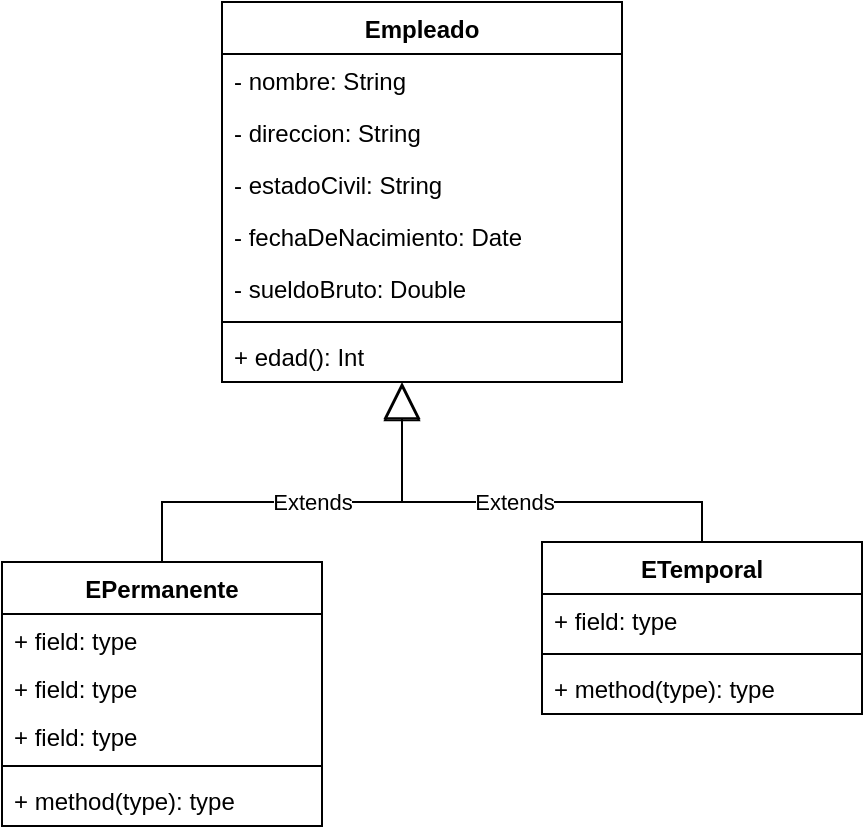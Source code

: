 <mxfile version="26.1.3">
  <diagram name="Página-1" id="hg1Nwzfe8lYlGyLoS-u6">
    <mxGraphModel dx="1986" dy="500" grid="1" gridSize="10" guides="1" tooltips="1" connect="1" arrows="1" fold="1" page="1" pageScale="1" pageWidth="827" pageHeight="1169" math="0" shadow="0">
      <root>
        <mxCell id="0" />
        <mxCell id="1" parent="0" />
        <mxCell id="2A7zQqLkDTp_-7t5lVZq-5" value="Empleado" style="swimlane;fontStyle=1;align=center;verticalAlign=top;childLayout=stackLayout;horizontal=1;startSize=26;horizontalStack=0;resizeParent=1;resizeParentMax=0;resizeLast=0;collapsible=1;marginBottom=0;whiteSpace=wrap;html=1;" vertex="1" parent="1">
          <mxGeometry x="70" y="120" width="200" height="190" as="geometry" />
        </mxCell>
        <mxCell id="2A7zQqLkDTp_-7t5lVZq-6" value="- nombre: String" style="text;strokeColor=none;fillColor=none;align=left;verticalAlign=top;spacingLeft=4;spacingRight=4;overflow=hidden;rotatable=0;points=[[0,0.5],[1,0.5]];portConstraint=eastwest;whiteSpace=wrap;html=1;" vertex="1" parent="2A7zQqLkDTp_-7t5lVZq-5">
          <mxGeometry y="26" width="200" height="26" as="geometry" />
        </mxCell>
        <mxCell id="2A7zQqLkDTp_-7t5lVZq-10" value="- direccion: String" style="text;strokeColor=none;fillColor=none;align=left;verticalAlign=top;spacingLeft=4;spacingRight=4;overflow=hidden;rotatable=0;points=[[0,0.5],[1,0.5]];portConstraint=eastwest;whiteSpace=wrap;html=1;" vertex="1" parent="2A7zQqLkDTp_-7t5lVZq-5">
          <mxGeometry y="52" width="200" height="26" as="geometry" />
        </mxCell>
        <mxCell id="2A7zQqLkDTp_-7t5lVZq-11" value="- estadoCivil: String" style="text;strokeColor=none;fillColor=none;align=left;verticalAlign=top;spacingLeft=4;spacingRight=4;overflow=hidden;rotatable=0;points=[[0,0.5],[1,0.5]];portConstraint=eastwest;whiteSpace=wrap;html=1;" vertex="1" parent="2A7zQqLkDTp_-7t5lVZq-5">
          <mxGeometry y="78" width="200" height="26" as="geometry" />
        </mxCell>
        <mxCell id="2A7zQqLkDTp_-7t5lVZq-12" value="- fechaDeNacimiento: Date" style="text;strokeColor=none;fillColor=none;align=left;verticalAlign=top;spacingLeft=4;spacingRight=4;overflow=hidden;rotatable=0;points=[[0,0.5],[1,0.5]];portConstraint=eastwest;whiteSpace=wrap;html=1;" vertex="1" parent="2A7zQqLkDTp_-7t5lVZq-5">
          <mxGeometry y="104" width="200" height="26" as="geometry" />
        </mxCell>
        <mxCell id="2A7zQqLkDTp_-7t5lVZq-13" value="- sueldoBruto: Double" style="text;strokeColor=none;fillColor=none;align=left;verticalAlign=top;spacingLeft=4;spacingRight=4;overflow=hidden;rotatable=0;points=[[0,0.5],[1,0.5]];portConstraint=eastwest;whiteSpace=wrap;html=1;" vertex="1" parent="2A7zQqLkDTp_-7t5lVZq-5">
          <mxGeometry y="130" width="200" height="26" as="geometry" />
        </mxCell>
        <mxCell id="2A7zQqLkDTp_-7t5lVZq-7" value="" style="line;strokeWidth=1;fillColor=none;align=left;verticalAlign=middle;spacingTop=-1;spacingLeft=3;spacingRight=3;rotatable=0;labelPosition=right;points=[];portConstraint=eastwest;strokeColor=inherit;" vertex="1" parent="2A7zQqLkDTp_-7t5lVZq-5">
          <mxGeometry y="156" width="200" height="8" as="geometry" />
        </mxCell>
        <mxCell id="2A7zQqLkDTp_-7t5lVZq-8" value="+ edad(): Int" style="text;strokeColor=none;fillColor=none;align=left;verticalAlign=top;spacingLeft=4;spacingRight=4;overflow=hidden;rotatable=0;points=[[0,0.5],[1,0.5]];portConstraint=eastwest;whiteSpace=wrap;html=1;" vertex="1" parent="2A7zQqLkDTp_-7t5lVZq-5">
          <mxGeometry y="164" width="200" height="26" as="geometry" />
        </mxCell>
        <mxCell id="2A7zQqLkDTp_-7t5lVZq-18" value="ETemporal" style="swimlane;fontStyle=1;align=center;verticalAlign=top;childLayout=stackLayout;horizontal=1;startSize=26;horizontalStack=0;resizeParent=1;resizeParentMax=0;resizeLast=0;collapsible=1;marginBottom=0;whiteSpace=wrap;html=1;" vertex="1" parent="1">
          <mxGeometry x="230" y="390" width="160" height="86" as="geometry" />
        </mxCell>
        <mxCell id="2A7zQqLkDTp_-7t5lVZq-19" value="+ field: type" style="text;strokeColor=none;fillColor=none;align=left;verticalAlign=top;spacingLeft=4;spacingRight=4;overflow=hidden;rotatable=0;points=[[0,0.5],[1,0.5]];portConstraint=eastwest;whiteSpace=wrap;html=1;" vertex="1" parent="2A7zQqLkDTp_-7t5lVZq-18">
          <mxGeometry y="26" width="160" height="26" as="geometry" />
        </mxCell>
        <mxCell id="2A7zQqLkDTp_-7t5lVZq-20" value="" style="line;strokeWidth=1;fillColor=none;align=left;verticalAlign=middle;spacingTop=-1;spacingLeft=3;spacingRight=3;rotatable=0;labelPosition=right;points=[];portConstraint=eastwest;strokeColor=inherit;" vertex="1" parent="2A7zQqLkDTp_-7t5lVZq-18">
          <mxGeometry y="52" width="160" height="8" as="geometry" />
        </mxCell>
        <mxCell id="2A7zQqLkDTp_-7t5lVZq-21" value="+ method(type): type" style="text;strokeColor=none;fillColor=none;align=left;verticalAlign=top;spacingLeft=4;spacingRight=4;overflow=hidden;rotatable=0;points=[[0,0.5],[1,0.5]];portConstraint=eastwest;whiteSpace=wrap;html=1;" vertex="1" parent="2A7zQqLkDTp_-7t5lVZq-18">
          <mxGeometry y="60" width="160" height="26" as="geometry" />
        </mxCell>
        <mxCell id="2A7zQqLkDTp_-7t5lVZq-22" value="EPermanente" style="swimlane;fontStyle=1;align=center;verticalAlign=top;childLayout=stackLayout;horizontal=1;startSize=26;horizontalStack=0;resizeParent=1;resizeParentMax=0;resizeLast=0;collapsible=1;marginBottom=0;whiteSpace=wrap;html=1;" vertex="1" parent="1">
          <mxGeometry x="-40" y="400" width="160" height="132" as="geometry" />
        </mxCell>
        <mxCell id="2A7zQqLkDTp_-7t5lVZq-23" value="+ field: type" style="text;strokeColor=none;fillColor=none;align=left;verticalAlign=top;spacingLeft=4;spacingRight=4;overflow=hidden;rotatable=0;points=[[0,0.5],[1,0.5]];portConstraint=eastwest;whiteSpace=wrap;html=1;" vertex="1" parent="2A7zQqLkDTp_-7t5lVZq-22">
          <mxGeometry y="26" width="160" height="24" as="geometry" />
        </mxCell>
        <mxCell id="2A7zQqLkDTp_-7t5lVZq-41" value="+ field: type" style="text;strokeColor=none;fillColor=none;align=left;verticalAlign=top;spacingLeft=4;spacingRight=4;overflow=hidden;rotatable=0;points=[[0,0.5],[1,0.5]];portConstraint=eastwest;whiteSpace=wrap;html=1;" vertex="1" parent="2A7zQqLkDTp_-7t5lVZq-22">
          <mxGeometry y="50" width="160" height="24" as="geometry" />
        </mxCell>
        <mxCell id="2A7zQqLkDTp_-7t5lVZq-42" value="+ field: type" style="text;strokeColor=none;fillColor=none;align=left;verticalAlign=top;spacingLeft=4;spacingRight=4;overflow=hidden;rotatable=0;points=[[0,0.5],[1,0.5]];portConstraint=eastwest;whiteSpace=wrap;html=1;" vertex="1" parent="2A7zQqLkDTp_-7t5lVZq-22">
          <mxGeometry y="74" width="160" height="24" as="geometry" />
        </mxCell>
        <mxCell id="2A7zQqLkDTp_-7t5lVZq-24" value="" style="line;strokeWidth=1;fillColor=none;align=left;verticalAlign=middle;spacingTop=-1;spacingLeft=3;spacingRight=3;rotatable=0;labelPosition=right;points=[];portConstraint=eastwest;strokeColor=inherit;" vertex="1" parent="2A7zQqLkDTp_-7t5lVZq-22">
          <mxGeometry y="98" width="160" height="8" as="geometry" />
        </mxCell>
        <mxCell id="2A7zQqLkDTp_-7t5lVZq-25" value="+ method(type): type" style="text;strokeColor=none;fillColor=none;align=left;verticalAlign=top;spacingLeft=4;spacingRight=4;overflow=hidden;rotatable=0;points=[[0,0.5],[1,0.5]];portConstraint=eastwest;whiteSpace=wrap;html=1;" vertex="1" parent="2A7zQqLkDTp_-7t5lVZq-22">
          <mxGeometry y="106" width="160" height="26" as="geometry" />
        </mxCell>
        <mxCell id="2A7zQqLkDTp_-7t5lVZq-28" value="Extends" style="endArrow=block;endSize=16;endFill=0;html=1;rounded=0;exitX=0.5;exitY=0;exitDx=0;exitDy=0;entryX=0.45;entryY=1.038;entryDx=0;entryDy=0;entryPerimeter=0;" edge="1" parent="1" source="2A7zQqLkDTp_-7t5lVZq-18" target="2A7zQqLkDTp_-7t5lVZq-8">
          <mxGeometry width="160" relative="1" as="geometry">
            <mxPoint x="160" y="290" as="sourcePoint" />
            <mxPoint x="320" y="290" as="targetPoint" />
            <Array as="points">
              <mxPoint x="310" y="370" />
              <mxPoint x="160" y="370" />
            </Array>
          </mxGeometry>
        </mxCell>
        <mxCell id="2A7zQqLkDTp_-7t5lVZq-29" value="Extends" style="endArrow=block;endSize=16;endFill=0;html=1;rounded=0;exitX=0.5;exitY=0;exitDx=0;exitDy=0;" edge="1" parent="1" source="2A7zQqLkDTp_-7t5lVZq-22">
          <mxGeometry width="160" relative="1" as="geometry">
            <mxPoint y="290" as="sourcePoint" />
            <mxPoint x="160" y="310" as="targetPoint" />
            <Array as="points">
              <mxPoint x="40" y="370" />
              <mxPoint x="160" y="370" />
            </Array>
          </mxGeometry>
        </mxCell>
      </root>
    </mxGraphModel>
  </diagram>
</mxfile>
